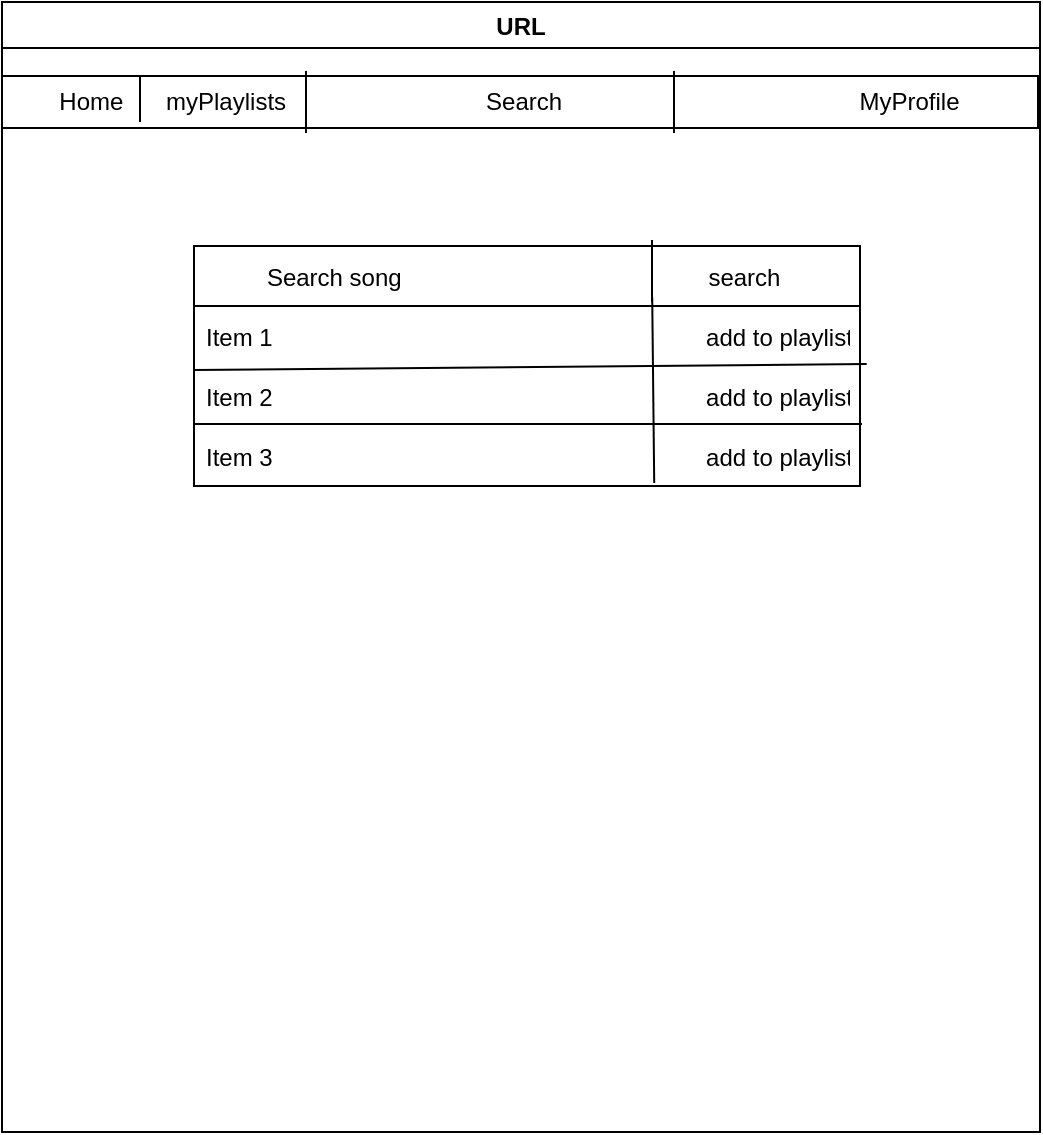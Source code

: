 <mxfile>
    <diagram id="X5iIkzxif0GXyW7oCplO" name="Page-1">
        <mxGraphModel dx="1239" dy="860" grid="0" gridSize="10" guides="1" tooltips="1" connect="1" arrows="1" fold="1" page="1" pageScale="1" pageWidth="850" pageHeight="1100" math="0" shadow="0">
            <root>
                <mxCell id="0"/>
                <mxCell id="1" parent="0"/>
                <mxCell id="2" value="URL" style="swimlane;" vertex="1" parent="1">
                    <mxGeometry x="138" y="61" width="519" height="565" as="geometry"/>
                </mxCell>
                <mxCell id="29" value="&lt;span style=&quot;white-space: pre&quot;&gt;&#9;&lt;/span&gt;Home&amp;nbsp;&lt;span style=&quot;white-space: pre&quot;&gt;&#9;&lt;/span&gt;myPlaylists&amp;nbsp;&lt;span style=&quot;white-space: pre&quot;&gt;&#9;&lt;/span&gt;&lt;span style=&quot;white-space: pre&quot;&gt;&#9;&lt;/span&gt;&lt;span style=&quot;white-space: pre&quot;&gt;&#9;&lt;/span&gt;&lt;span style=&quot;white-space: pre&quot;&gt;&#9;&lt;/span&gt;Search&lt;span style=&quot;white-space: pre&quot;&gt;&#9;&lt;/span&gt;&lt;span style=&quot;white-space: pre&quot;&gt;&#9;&lt;/span&gt;&lt;span style=&quot;white-space: pre&quot;&gt;&#9;&lt;/span&gt;&lt;span style=&quot;white-space: pre&quot;&gt;&#9;&lt;/span&gt;&lt;span style=&quot;white-space: pre&quot;&gt;&#9;&lt;/span&gt;&lt;span style=&quot;white-space: pre&quot;&gt;&#9;&lt;/span&gt;MyProfile" style="rounded=0;whiteSpace=wrap;html=1;align=left;" vertex="1" parent="2">
                    <mxGeometry y="37" width="518" height="26" as="geometry"/>
                </mxCell>
                <mxCell id="30" value="" style="endArrow=none;html=1;" edge="1" parent="2">
                    <mxGeometry width="50" height="50" relative="1" as="geometry">
                        <mxPoint x="69" y="60" as="sourcePoint"/>
                        <mxPoint x="69" y="37" as="targetPoint"/>
                    </mxGeometry>
                </mxCell>
                <mxCell id="31" value="" style="endArrow=none;html=1;" edge="1" parent="2">
                    <mxGeometry width="50" height="50" relative="1" as="geometry">
                        <mxPoint x="152" y="65.5" as="sourcePoint"/>
                        <mxPoint x="152" y="34.5" as="targetPoint"/>
                    </mxGeometry>
                </mxCell>
                <mxCell id="33" value="" style="endArrow=none;html=1;" edge="1" parent="2">
                    <mxGeometry width="50" height="50" relative="1" as="geometry">
                        <mxPoint x="336" y="65.5" as="sourcePoint"/>
                        <mxPoint x="336" y="34.5" as="targetPoint"/>
                    </mxGeometry>
                </mxCell>
                <mxCell id="37" value="Search song                                              search " style="swimlane;fontStyle=0;childLayout=stackLayout;horizontal=1;startSize=30;horizontalStack=0;resizeParent=1;resizeParentMax=0;resizeLast=0;collapsible=1;marginBottom=0;" vertex="1" parent="2">
                    <mxGeometry x="96" y="122" width="333" height="120" as="geometry"/>
                </mxCell>
                <mxCell id="43" value="" style="endArrow=none;html=1;" edge="1" parent="37">
                    <mxGeometry width="50" height="50" relative="1" as="geometry">
                        <mxPoint x="229" y="28" as="sourcePoint"/>
                        <mxPoint x="229" y="-3" as="targetPoint"/>
                        <Array as="points">
                            <mxPoint x="229" y="12"/>
                        </Array>
                    </mxGeometry>
                </mxCell>
                <mxCell id="38" value="Item 1                                                                 add to playlist" style="text;strokeColor=none;fillColor=none;align=left;verticalAlign=middle;spacingLeft=4;spacingRight=4;overflow=hidden;points=[[0,0.5],[1,0.5]];portConstraint=eastwest;rotatable=0;" vertex="1" parent="37">
                    <mxGeometry y="30" width="333" height="30" as="geometry"/>
                </mxCell>
                <mxCell id="45" value="" style="endArrow=none;html=1;entryX=1.01;entryY=-0.033;entryDx=0;entryDy=0;entryPerimeter=0;" edge="1" parent="37" target="39">
                    <mxGeometry width="50" height="50" relative="1" as="geometry">
                        <mxPoint y="62" as="sourcePoint"/>
                        <mxPoint x="224" y="62" as="targetPoint"/>
                    </mxGeometry>
                </mxCell>
                <mxCell id="39" value="Item 2                                                                 add to playlist" style="text;strokeColor=none;fillColor=none;align=left;verticalAlign=middle;spacingLeft=4;spacingRight=4;overflow=hidden;points=[[0,0.5],[1,0.5]];portConstraint=eastwest;rotatable=0;" vertex="1" parent="37">
                    <mxGeometry y="60" width="333" height="30" as="geometry"/>
                </mxCell>
                <mxCell id="44" value="" style="endArrow=none;html=1;exitX=0.691;exitY=0.95;exitDx=0;exitDy=0;exitPerimeter=0;entryX=0.688;entryY=0.213;entryDx=0;entryDy=0;entryPerimeter=0;" edge="1" parent="37" source="40" target="37">
                    <mxGeometry width="50" height="50" relative="1" as="geometry">
                        <mxPoint x="203" y="98" as="sourcePoint"/>
                        <mxPoint x="253" y="48" as="targetPoint"/>
                        <Array as="points"/>
                    </mxGeometry>
                </mxCell>
                <mxCell id="48" value="" style="endArrow=none;html=1;entryX=1.003;entryY=-0.033;entryDx=0;entryDy=0;entryPerimeter=0;" edge="1" parent="37" target="40">
                    <mxGeometry width="50" height="50" relative="1" as="geometry">
                        <mxPoint y="89" as="sourcePoint"/>
                        <mxPoint x="224" y="89" as="targetPoint"/>
                    </mxGeometry>
                </mxCell>
                <mxCell id="40" value="Item 3                                                                 add to playlist" style="text;strokeColor=none;fillColor=none;align=left;verticalAlign=middle;spacingLeft=4;spacingRight=4;overflow=hidden;points=[[0,0.5],[1,0.5]];portConstraint=eastwest;rotatable=0;" vertex="1" parent="37">
                    <mxGeometry y="90" width="333" height="30" as="geometry"/>
                </mxCell>
            </root>
        </mxGraphModel>
    </diagram>
</mxfile>